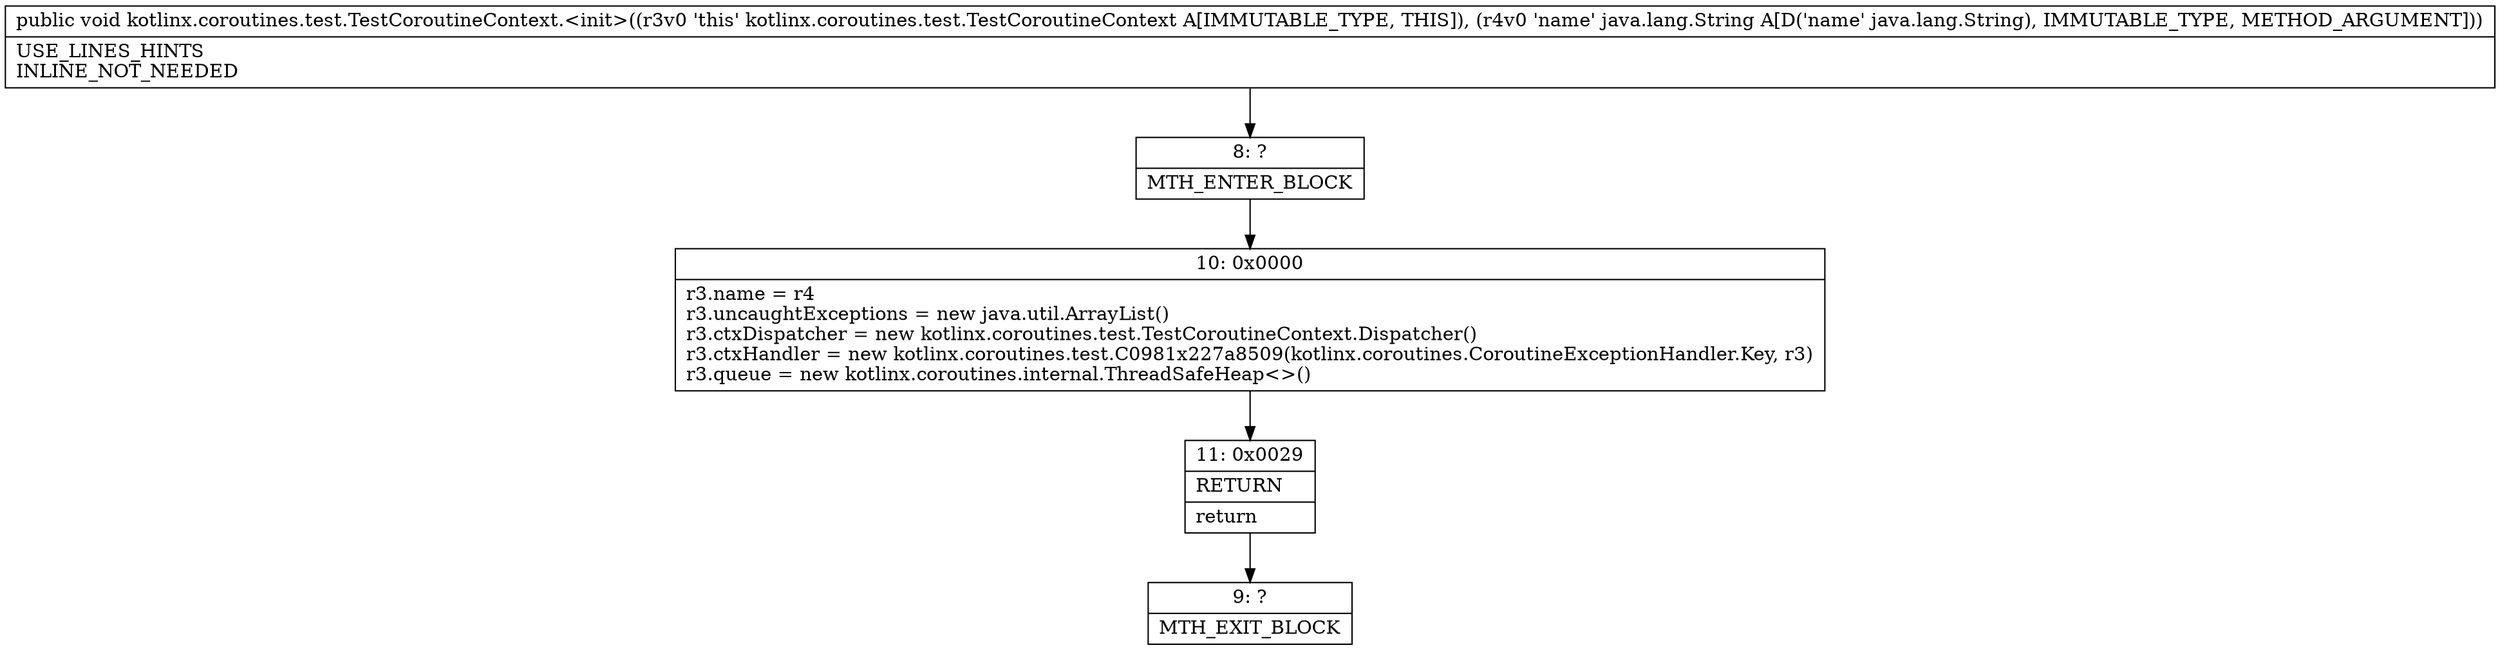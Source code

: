 digraph "CFG forkotlinx.coroutines.test.TestCoroutineContext.\<init\>(Ljava\/lang\/String;)V" {
Node_8 [shape=record,label="{8\:\ ?|MTH_ENTER_BLOCK\l}"];
Node_10 [shape=record,label="{10\:\ 0x0000|r3.name = r4\lr3.uncaughtExceptions = new java.util.ArrayList()\lr3.ctxDispatcher = new kotlinx.coroutines.test.TestCoroutineContext.Dispatcher()\lr3.ctxHandler = new kotlinx.coroutines.test.C0981x227a8509(kotlinx.coroutines.CoroutineExceptionHandler.Key, r3)\lr3.queue = new kotlinx.coroutines.internal.ThreadSafeHeap\<\>()\l}"];
Node_11 [shape=record,label="{11\:\ 0x0029|RETURN\l|return\l}"];
Node_9 [shape=record,label="{9\:\ ?|MTH_EXIT_BLOCK\l}"];
MethodNode[shape=record,label="{public void kotlinx.coroutines.test.TestCoroutineContext.\<init\>((r3v0 'this' kotlinx.coroutines.test.TestCoroutineContext A[IMMUTABLE_TYPE, THIS]), (r4v0 'name' java.lang.String A[D('name' java.lang.String), IMMUTABLE_TYPE, METHOD_ARGUMENT]))  | USE_LINES_HINTS\lINLINE_NOT_NEEDED\l}"];
MethodNode -> Node_8;Node_8 -> Node_10;
Node_10 -> Node_11;
Node_11 -> Node_9;
}

